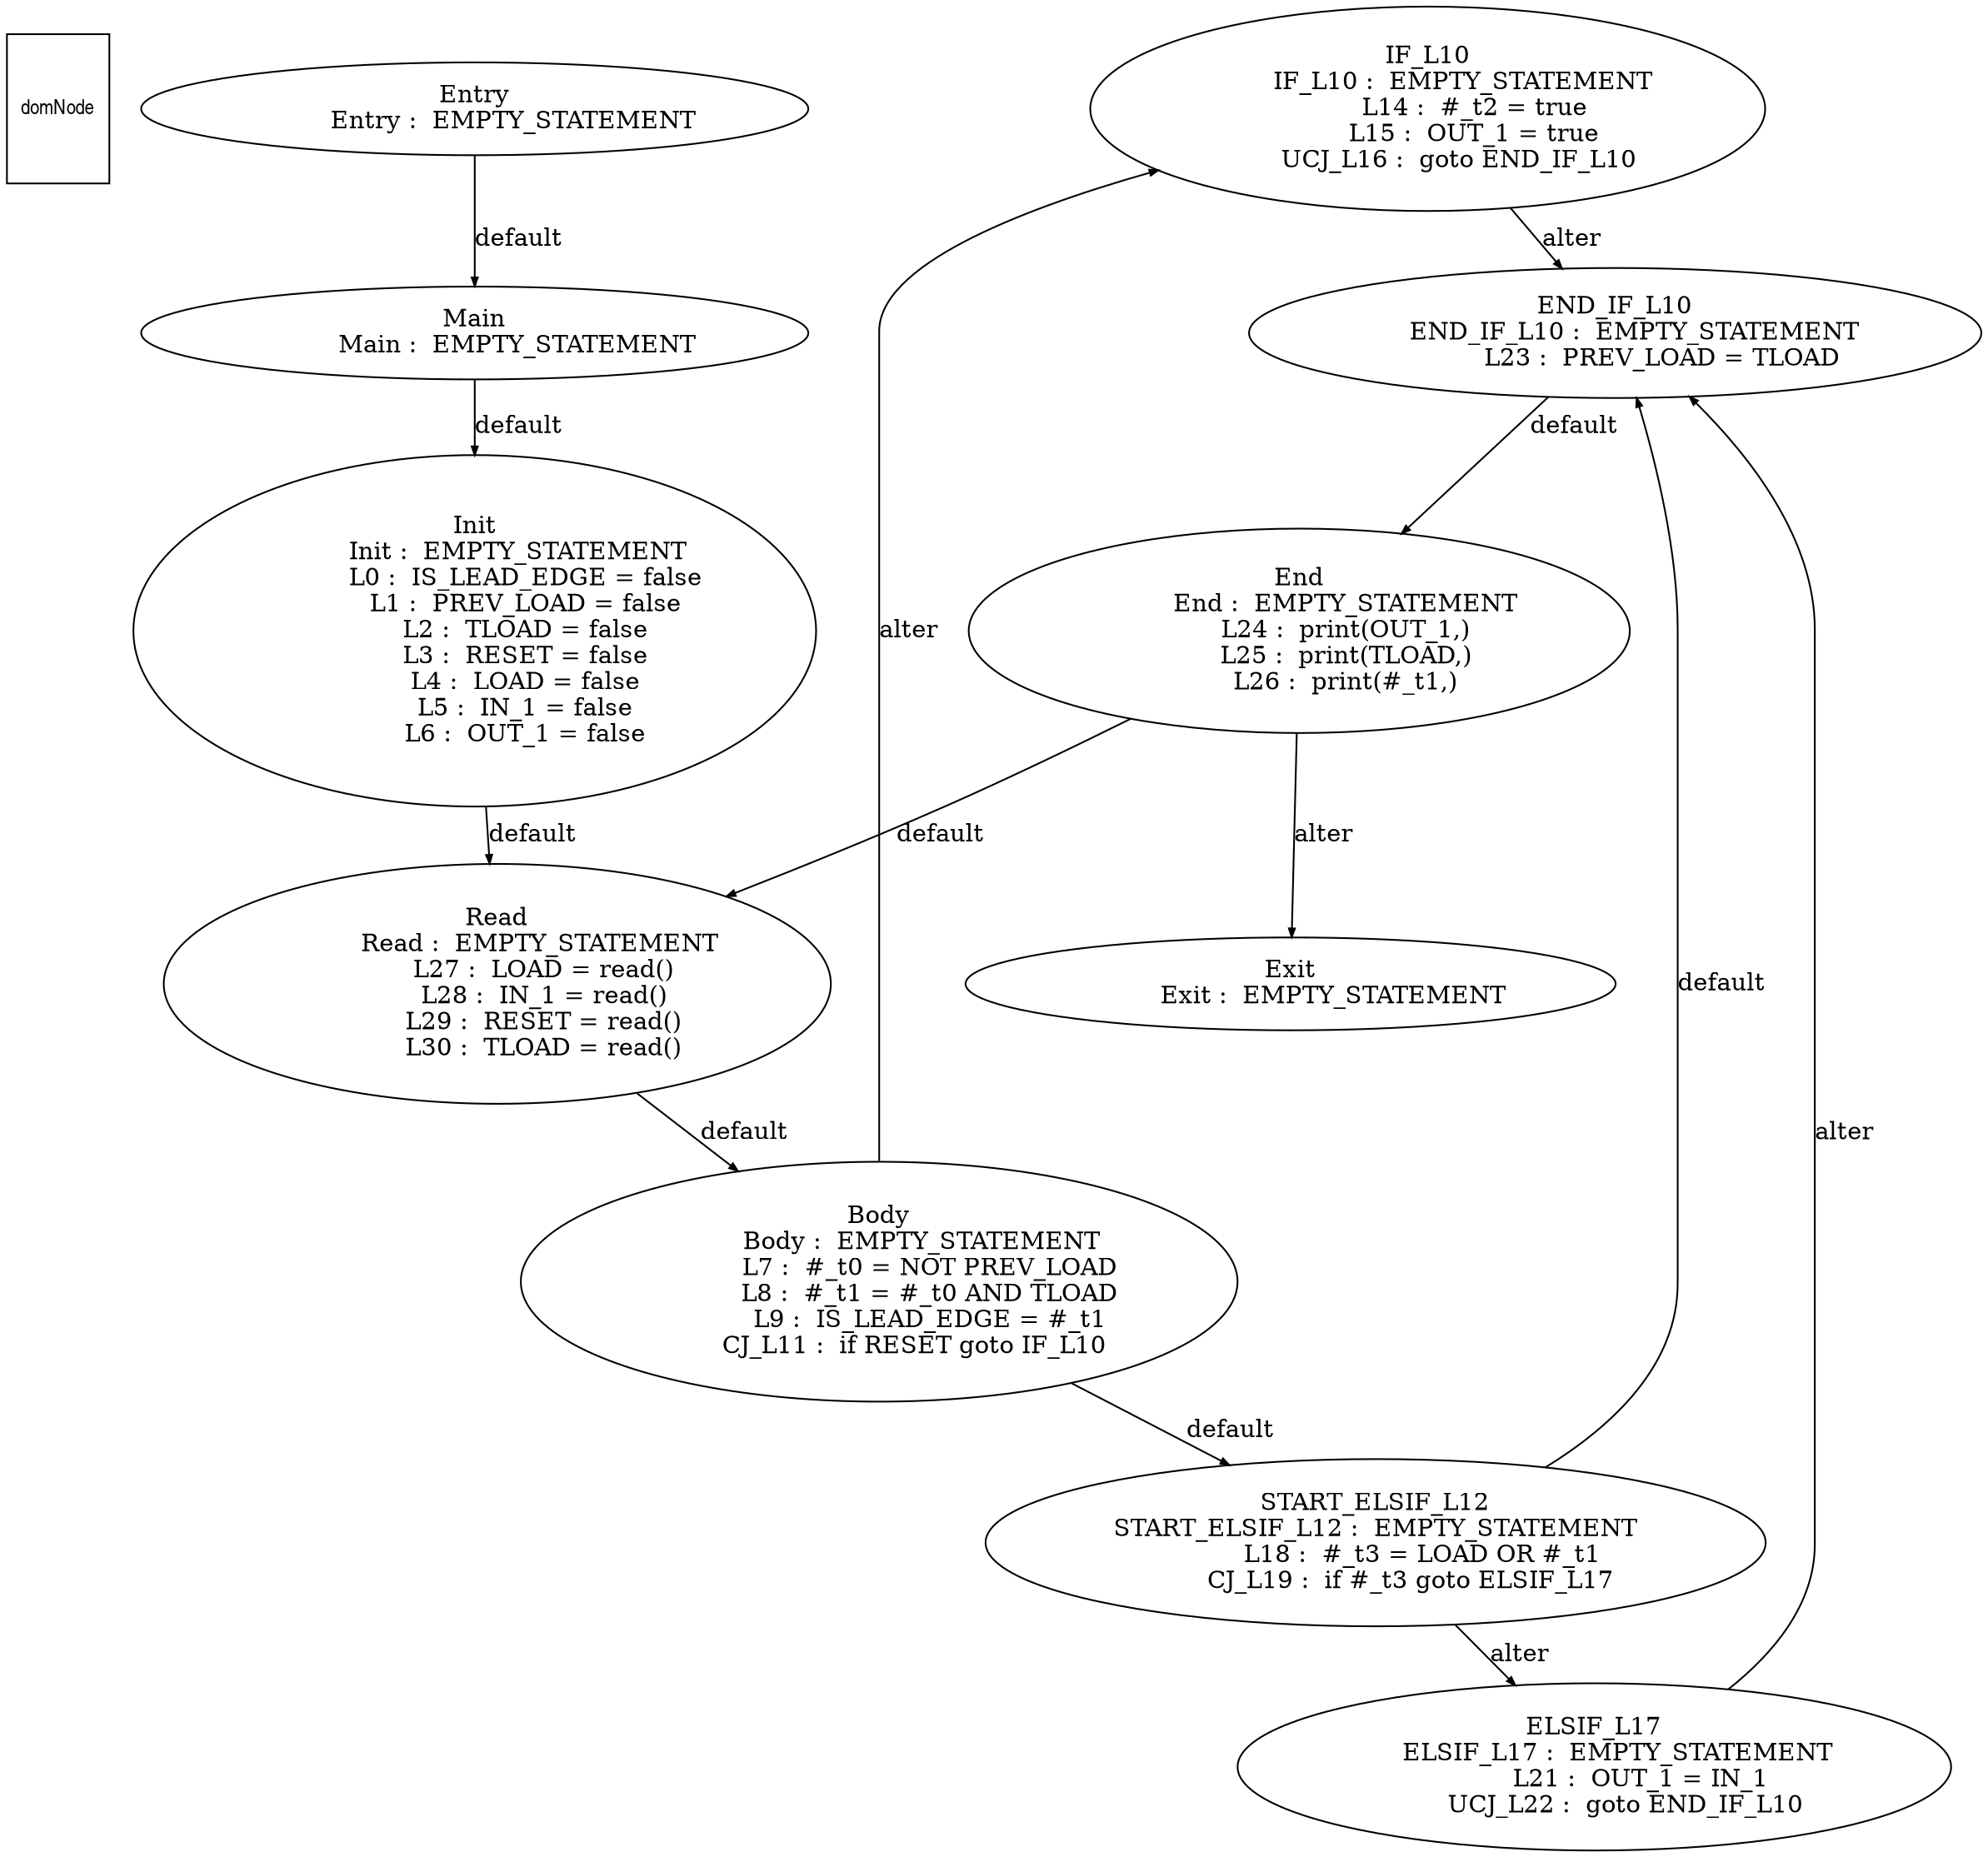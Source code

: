digraph G {
  ranksep=.25;
  edge [arrowsize=.5]
  domNode [shape=rectangle, fontname="ArialNarrow",
        fontsize=12,  height=1.2];
  "IF_L10
         IF_L10 :  EMPTY_STATEMENT
            L14 :  #_t2 = true
            L15 :  OUT_1 = true
        UCJ_L16 :  goto END_IF_L10
"; "Read
           Read :  EMPTY_STATEMENT
            L27 :  LOAD = read()
            L28 :  IN_1 = read()
            L29 :  RESET = read()
            L30 :  TLOAD = read()
"; "End
            End :  EMPTY_STATEMENT
            L24 :  print(OUT_1,)
            L25 :  print(TLOAD,)
            L26 :  print(#_t1,)
"; "Body
           Body :  EMPTY_STATEMENT
             L7 :  #_t0 = NOT PREV_LOAD
             L8 :  #_t1 = #_t0 AND TLOAD
             L9 :  IS_LEAD_EDGE = #_t1
         CJ_L11 :  if RESET goto IF_L10
"; "START_ELSIF_L12
START_ELSIF_L12 :  EMPTY_STATEMENT
            L18 :  #_t3 = LOAD OR #_t1
         CJ_L19 :  if #_t3 goto ELSIF_L17
"; "Init
           Init :  EMPTY_STATEMENT
             L0 :  IS_LEAD_EDGE = false
             L1 :  PREV_LOAD = false
             L2 :  TLOAD = false
             L3 :  RESET = false
             L4 :  LOAD = false
             L5 :  IN_1 = false
             L6 :  OUT_1 = false
"; "ELSIF_L17
      ELSIF_L17 :  EMPTY_STATEMENT
            L21 :  OUT_1 = IN_1
        UCJ_L22 :  goto END_IF_L10
"; "Entry
          Entry :  EMPTY_STATEMENT
"; "Exit
           Exit :  EMPTY_STATEMENT
"; "Main
           Main :  EMPTY_STATEMENT
"; "END_IF_L10
     END_IF_L10 :  EMPTY_STATEMENT
            L23 :  PREV_LOAD = TLOAD
"; 
  "Main
           Main :  EMPTY_STATEMENT
" -> "Init
           Init :  EMPTY_STATEMENT
             L0 :  IS_LEAD_EDGE = false
             L1 :  PREV_LOAD = false
             L2 :  TLOAD = false
             L3 :  RESET = false
             L4 :  LOAD = false
             L5 :  IN_1 = false
             L6 :  OUT_1 = false
"  [label="default"];
  "Init
           Init :  EMPTY_STATEMENT
             L0 :  IS_LEAD_EDGE = false
             L1 :  PREV_LOAD = false
             L2 :  TLOAD = false
             L3 :  RESET = false
             L4 :  LOAD = false
             L5 :  IN_1 = false
             L6 :  OUT_1 = false
" -> "Read
           Read :  EMPTY_STATEMENT
            L27 :  LOAD = read()
            L28 :  IN_1 = read()
            L29 :  RESET = read()
            L30 :  TLOAD = read()
"  [label="default"];
  "Body
           Body :  EMPTY_STATEMENT
             L7 :  #_t0 = NOT PREV_LOAD
             L8 :  #_t1 = #_t0 AND TLOAD
             L9 :  IS_LEAD_EDGE = #_t1
         CJ_L11 :  if RESET goto IF_L10
" -> "START_ELSIF_L12
START_ELSIF_L12 :  EMPTY_STATEMENT
            L18 :  #_t3 = LOAD OR #_t1
         CJ_L19 :  if #_t3 goto ELSIF_L17
"  [label="default"];
  "Body
           Body :  EMPTY_STATEMENT
             L7 :  #_t0 = NOT PREV_LOAD
             L8 :  #_t1 = #_t0 AND TLOAD
             L9 :  IS_LEAD_EDGE = #_t1
         CJ_L11 :  if RESET goto IF_L10
" -> "IF_L10
         IF_L10 :  EMPTY_STATEMENT
            L14 :  #_t2 = true
            L15 :  OUT_1 = true
        UCJ_L16 :  goto END_IF_L10
"  [label="alter"];
  "IF_L10
         IF_L10 :  EMPTY_STATEMENT
            L14 :  #_t2 = true
            L15 :  OUT_1 = true
        UCJ_L16 :  goto END_IF_L10
" -> "END_IF_L10
     END_IF_L10 :  EMPTY_STATEMENT
            L23 :  PREV_LOAD = TLOAD
"  [label="alter"];
  "START_ELSIF_L12
START_ELSIF_L12 :  EMPTY_STATEMENT
            L18 :  #_t3 = LOAD OR #_t1
         CJ_L19 :  if #_t3 goto ELSIF_L17
" -> "END_IF_L10
     END_IF_L10 :  EMPTY_STATEMENT
            L23 :  PREV_LOAD = TLOAD
"  [label="default"];
  "START_ELSIF_L12
START_ELSIF_L12 :  EMPTY_STATEMENT
            L18 :  #_t3 = LOAD OR #_t1
         CJ_L19 :  if #_t3 goto ELSIF_L17
" -> "ELSIF_L17
      ELSIF_L17 :  EMPTY_STATEMENT
            L21 :  OUT_1 = IN_1
        UCJ_L22 :  goto END_IF_L10
"  [label="alter"];
  "ELSIF_L17
      ELSIF_L17 :  EMPTY_STATEMENT
            L21 :  OUT_1 = IN_1
        UCJ_L22 :  goto END_IF_L10
" -> "END_IF_L10
     END_IF_L10 :  EMPTY_STATEMENT
            L23 :  PREV_LOAD = TLOAD
"  [label="alter"];
  "END_IF_L10
     END_IF_L10 :  EMPTY_STATEMENT
            L23 :  PREV_LOAD = TLOAD
" -> "End
            End :  EMPTY_STATEMENT
            L24 :  print(OUT_1,)
            L25 :  print(TLOAD,)
            L26 :  print(#_t1,)
"  [label="default"];
  "Entry
          Entry :  EMPTY_STATEMENT
" -> "Main
           Main :  EMPTY_STATEMENT
"  [label="default"];
  "End
            End :  EMPTY_STATEMENT
            L24 :  print(OUT_1,)
            L25 :  print(TLOAD,)
            L26 :  print(#_t1,)
" -> "Read
           Read :  EMPTY_STATEMENT
            L27 :  LOAD = read()
            L28 :  IN_1 = read()
            L29 :  RESET = read()
            L30 :  TLOAD = read()
"  [label="default"];
  "End
            End :  EMPTY_STATEMENT
            L24 :  print(OUT_1,)
            L25 :  print(TLOAD,)
            L26 :  print(#_t1,)
" -> "Exit
           Exit :  EMPTY_STATEMENT
"  [label="alter"];
  "Read
           Read :  EMPTY_STATEMENT
            L27 :  LOAD = read()
            L28 :  IN_1 = read()
            L29 :  RESET = read()
            L30 :  TLOAD = read()
" -> "Body
           Body :  EMPTY_STATEMENT
             L7 :  #_t0 = NOT PREV_LOAD
             L8 :  #_t1 = #_t0 AND TLOAD
             L9 :  IS_LEAD_EDGE = #_t1
         CJ_L11 :  if RESET goto IF_L10
"  [label="default"];
}
